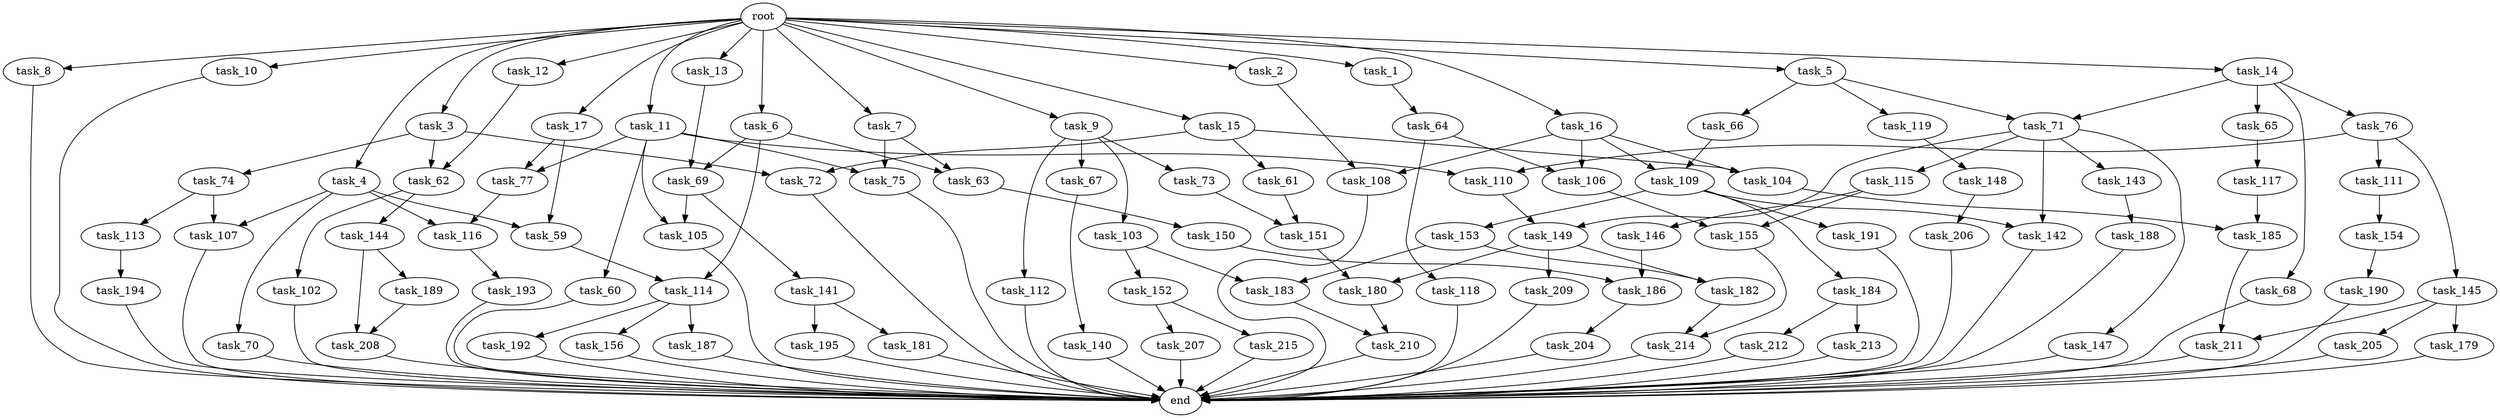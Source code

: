 digraph G {
  root [size="0.000000"];
  task_1 [size="1024.000000"];
  task_2 [size="1024.000000"];
  task_3 [size="1024.000000"];
  task_4 [size="1024.000000"];
  task_5 [size="1024.000000"];
  task_6 [size="1024.000000"];
  task_7 [size="1024.000000"];
  task_8 [size="1024.000000"];
  task_9 [size="1024.000000"];
  task_10 [size="1024.000000"];
  task_11 [size="1024.000000"];
  task_12 [size="1024.000000"];
  task_13 [size="1024.000000"];
  task_14 [size="1024.000000"];
  task_15 [size="1024.000000"];
  task_16 [size="1024.000000"];
  task_17 [size="1024.000000"];
  task_59 [size="352187318272.000000"];
  task_60 [size="549755813888.000000"];
  task_61 [size="420906795008.000000"];
  task_62 [size="730144440320.000000"];
  task_63 [size="1116691496960.000000"];
  task_64 [size="77309411328.000000"];
  task_65 [size="309237645312.000000"];
  task_66 [size="77309411328.000000"];
  task_67 [size="77309411328.000000"];
  task_68 [size="309237645312.000000"];
  task_69 [size="970662608896.000000"];
  task_70 [size="137438953472.000000"];
  task_71 [size="386547056640.000000"];
  task_72 [size="841813590016.000000"];
  task_73 [size="77309411328.000000"];
  task_74 [size="420906795008.000000"];
  task_75 [size="1245540515840.000000"];
  task_76 [size="309237645312.000000"];
  task_77 [size="764504178688.000000"];
  task_102 [size="549755813888.000000"];
  task_103 [size="77309411328.000000"];
  task_104 [size="498216206336.000000"];
  task_105 [size="1245540515840.000000"];
  task_106 [size="627065225216.000000"];
  task_107 [size="274877906944.000000"];
  task_108 [size="292057776128.000000"];
  task_109 [size="214748364800.000000"];
  task_110 [size="970662608896.000000"];
  task_111 [size="420906795008.000000"];
  task_112 [size="77309411328.000000"];
  task_113 [size="137438953472.000000"];
  task_114 [size="730144440320.000000"];
  task_115 [size="77309411328.000000"];
  task_116 [size="687194767360.000000"];
  task_117 [size="137438953472.000000"];
  task_118 [size="549755813888.000000"];
  task_119 [size="77309411328.000000"];
  task_140 [size="420906795008.000000"];
  task_141 [size="695784701952.000000"];
  task_142 [size="154618822656.000000"];
  task_143 [size="77309411328.000000"];
  task_144 [size="549755813888.000000"];
  task_145 [size="420906795008.000000"];
  task_146 [size="549755813888.000000"];
  task_147 [size="77309411328.000000"];
  task_148 [size="137438953472.000000"];
  task_149 [size="386547056640.000000"];
  task_150 [size="309237645312.000000"];
  task_151 [size="292057776128.000000"];
  task_152 [size="77309411328.000000"];
  task_153 [size="77309411328.000000"];
  task_154 [size="858993459200.000000"];
  task_155 [size="1408749273088.000000"];
  task_156 [size="34359738368.000000"];
  task_179 [size="309237645312.000000"];
  task_180 [size="1116691496960.000000"];
  task_181 [size="34359738368.000000"];
  task_182 [size="455266533376.000000"];
  task_183 [size="111669149696.000000"];
  task_184 [size="77309411328.000000"];
  task_185 [size="858993459200.000000"];
  task_186 [size="214748364800.000000"];
  task_187 [size="34359738368.000000"];
  task_188 [size="549755813888.000000"];
  task_189 [size="695784701952.000000"];
  task_190 [size="34359738368.000000"];
  task_191 [size="77309411328.000000"];
  task_192 [size="34359738368.000000"];
  task_193 [size="420906795008.000000"];
  task_194 [size="214748364800.000000"];
  task_195 [size="34359738368.000000"];
  task_204 [size="77309411328.000000"];
  task_205 [size="309237645312.000000"];
  task_206 [size="858993459200.000000"];
  task_207 [size="420906795008.000000"];
  task_208 [size="1005022347264.000000"];
  task_209 [size="420906795008.000000"];
  task_210 [size="1408749273088.000000"];
  task_211 [size="386547056640.000000"];
  task_212 [size="549755813888.000000"];
  task_213 [size="549755813888.000000"];
  task_214 [size="893353197568.000000"];
  task_215 [size="420906795008.000000"];
  end [size="0.000000"];

  root -> task_1 [size="1.000000"];
  root -> task_2 [size="1.000000"];
  root -> task_3 [size="1.000000"];
  root -> task_4 [size="1.000000"];
  root -> task_5 [size="1.000000"];
  root -> task_6 [size="1.000000"];
  root -> task_7 [size="1.000000"];
  root -> task_8 [size="1.000000"];
  root -> task_9 [size="1.000000"];
  root -> task_10 [size="1.000000"];
  root -> task_11 [size="1.000000"];
  root -> task_12 [size="1.000000"];
  root -> task_13 [size="1.000000"];
  root -> task_14 [size="1.000000"];
  root -> task_15 [size="1.000000"];
  root -> task_16 [size="1.000000"];
  root -> task_17 [size="1.000000"];
  task_1 -> task_64 [size="75497472.000000"];
  task_2 -> task_108 [size="209715200.000000"];
  task_3 -> task_62 [size="411041792.000000"];
  task_3 -> task_72 [size="411041792.000000"];
  task_3 -> task_74 [size="411041792.000000"];
  task_4 -> task_59 [size="134217728.000000"];
  task_4 -> task_70 [size="134217728.000000"];
  task_4 -> task_107 [size="134217728.000000"];
  task_4 -> task_116 [size="134217728.000000"];
  task_5 -> task_66 [size="75497472.000000"];
  task_5 -> task_71 [size="75497472.000000"];
  task_5 -> task_119 [size="75497472.000000"];
  task_6 -> task_63 [size="411041792.000000"];
  task_6 -> task_69 [size="411041792.000000"];
  task_6 -> task_114 [size="411041792.000000"];
  task_7 -> task_63 [size="679477248.000000"];
  task_7 -> task_75 [size="679477248.000000"];
  task_8 -> end [size="1.000000"];
  task_9 -> task_67 [size="75497472.000000"];
  task_9 -> task_73 [size="75497472.000000"];
  task_9 -> task_103 [size="75497472.000000"];
  task_9 -> task_112 [size="75497472.000000"];
  task_10 -> end [size="1.000000"];
  task_11 -> task_60 [size="536870912.000000"];
  task_11 -> task_75 [size="536870912.000000"];
  task_11 -> task_77 [size="536870912.000000"];
  task_11 -> task_105 [size="536870912.000000"];
  task_11 -> task_110 [size="536870912.000000"];
  task_12 -> task_62 [size="301989888.000000"];
  task_13 -> task_69 [size="536870912.000000"];
  task_14 -> task_65 [size="301989888.000000"];
  task_14 -> task_68 [size="301989888.000000"];
  task_14 -> task_71 [size="301989888.000000"];
  task_14 -> task_76 [size="301989888.000000"];
  task_15 -> task_61 [size="411041792.000000"];
  task_15 -> task_72 [size="411041792.000000"];
  task_15 -> task_104 [size="411041792.000000"];
  task_16 -> task_104 [size="75497472.000000"];
  task_16 -> task_106 [size="75497472.000000"];
  task_16 -> task_108 [size="75497472.000000"];
  task_16 -> task_109 [size="75497472.000000"];
  task_17 -> task_59 [size="209715200.000000"];
  task_17 -> task_77 [size="209715200.000000"];
  task_59 -> task_114 [size="301989888.000000"];
  task_60 -> end [size="1.000000"];
  task_61 -> task_151 [size="209715200.000000"];
  task_62 -> task_102 [size="536870912.000000"];
  task_62 -> task_144 [size="536870912.000000"];
  task_63 -> task_150 [size="301989888.000000"];
  task_64 -> task_106 [size="536870912.000000"];
  task_64 -> task_118 [size="536870912.000000"];
  task_65 -> task_117 [size="134217728.000000"];
  task_66 -> task_109 [size="134217728.000000"];
  task_67 -> task_140 [size="411041792.000000"];
  task_68 -> end [size="1.000000"];
  task_69 -> task_105 [size="679477248.000000"];
  task_69 -> task_141 [size="679477248.000000"];
  task_70 -> end [size="1.000000"];
  task_71 -> task_115 [size="75497472.000000"];
  task_71 -> task_142 [size="75497472.000000"];
  task_71 -> task_143 [size="75497472.000000"];
  task_71 -> task_147 [size="75497472.000000"];
  task_71 -> task_149 [size="75497472.000000"];
  task_72 -> end [size="1.000000"];
  task_73 -> task_151 [size="75497472.000000"];
  task_74 -> task_107 [size="134217728.000000"];
  task_74 -> task_113 [size="134217728.000000"];
  task_75 -> end [size="1.000000"];
  task_76 -> task_110 [size="411041792.000000"];
  task_76 -> task_111 [size="411041792.000000"];
  task_76 -> task_145 [size="411041792.000000"];
  task_77 -> task_116 [size="536870912.000000"];
  task_102 -> end [size="1.000000"];
  task_103 -> task_152 [size="75497472.000000"];
  task_103 -> task_183 [size="75497472.000000"];
  task_104 -> task_185 [size="536870912.000000"];
  task_105 -> end [size="1.000000"];
  task_106 -> task_155 [size="838860800.000000"];
  task_107 -> end [size="1.000000"];
  task_108 -> end [size="1.000000"];
  task_109 -> task_142 [size="75497472.000000"];
  task_109 -> task_153 [size="75497472.000000"];
  task_109 -> task_184 [size="75497472.000000"];
  task_109 -> task_191 [size="75497472.000000"];
  task_110 -> task_149 [size="301989888.000000"];
  task_111 -> task_154 [size="838860800.000000"];
  task_112 -> end [size="1.000000"];
  task_113 -> task_194 [size="209715200.000000"];
  task_114 -> task_156 [size="33554432.000000"];
  task_114 -> task_187 [size="33554432.000000"];
  task_114 -> task_192 [size="33554432.000000"];
  task_115 -> task_146 [size="536870912.000000"];
  task_115 -> task_155 [size="536870912.000000"];
  task_116 -> task_193 [size="411041792.000000"];
  task_117 -> task_185 [size="301989888.000000"];
  task_118 -> end [size="1.000000"];
  task_119 -> task_148 [size="134217728.000000"];
  task_140 -> end [size="1.000000"];
  task_141 -> task_181 [size="33554432.000000"];
  task_141 -> task_195 [size="33554432.000000"];
  task_142 -> end [size="1.000000"];
  task_143 -> task_188 [size="536870912.000000"];
  task_144 -> task_189 [size="679477248.000000"];
  task_144 -> task_208 [size="679477248.000000"];
  task_145 -> task_179 [size="301989888.000000"];
  task_145 -> task_205 [size="301989888.000000"];
  task_145 -> task_211 [size="301989888.000000"];
  task_146 -> task_186 [size="75497472.000000"];
  task_147 -> end [size="1.000000"];
  task_148 -> task_206 [size="838860800.000000"];
  task_149 -> task_180 [size="411041792.000000"];
  task_149 -> task_182 [size="411041792.000000"];
  task_149 -> task_209 [size="411041792.000000"];
  task_150 -> task_186 [size="134217728.000000"];
  task_151 -> task_180 [size="679477248.000000"];
  task_152 -> task_207 [size="411041792.000000"];
  task_152 -> task_215 [size="411041792.000000"];
  task_153 -> task_182 [size="33554432.000000"];
  task_153 -> task_183 [size="33554432.000000"];
  task_154 -> task_190 [size="33554432.000000"];
  task_155 -> task_214 [size="33554432.000000"];
  task_156 -> end [size="1.000000"];
  task_179 -> end [size="1.000000"];
  task_180 -> task_210 [size="838860800.000000"];
  task_181 -> end [size="1.000000"];
  task_182 -> task_214 [size="838860800.000000"];
  task_183 -> task_210 [size="536870912.000000"];
  task_184 -> task_212 [size="536870912.000000"];
  task_184 -> task_213 [size="536870912.000000"];
  task_185 -> task_211 [size="75497472.000000"];
  task_186 -> task_204 [size="75497472.000000"];
  task_187 -> end [size="1.000000"];
  task_188 -> end [size="1.000000"];
  task_189 -> task_208 [size="301989888.000000"];
  task_190 -> end [size="1.000000"];
  task_191 -> end [size="1.000000"];
  task_192 -> end [size="1.000000"];
  task_193 -> end [size="1.000000"];
  task_194 -> end [size="1.000000"];
  task_195 -> end [size="1.000000"];
  task_204 -> end [size="1.000000"];
  task_205 -> end [size="1.000000"];
  task_206 -> end [size="1.000000"];
  task_207 -> end [size="1.000000"];
  task_208 -> end [size="1.000000"];
  task_209 -> end [size="1.000000"];
  task_210 -> end [size="1.000000"];
  task_211 -> end [size="1.000000"];
  task_212 -> end [size="1.000000"];
  task_213 -> end [size="1.000000"];
  task_214 -> end [size="1.000000"];
  task_215 -> end [size="1.000000"];
}
